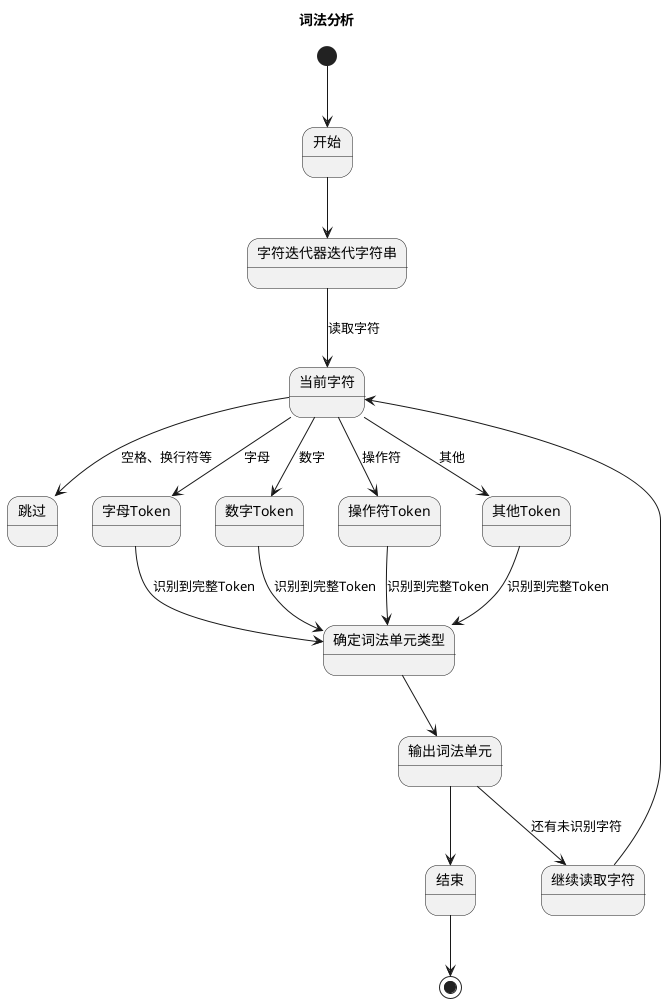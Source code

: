@startuml

TITLE 词法分析

state "开始" as Start
state "字符迭代器迭代字符串" as CharIterator
state "当前字符" as Character
state "跳过" as Skip
state "字母Token" as Letter
state "数字Token" as Digit
state "操作符Token" as Operator
state "其他Token" as Other
state "确定词法单元类型" as TokenTypeCheck
state "输出词法单元" as TokenOutput
state "继续读取字符" as ContinueRead
state "结束" as End

[*] --> Start
Start -->  CharIterator
CharIterator --> Character : 读取字符
Character --> Skip : 空格、换行符等
Character --> Letter : 字母
Character --> Digit : 数字
Character --> Operator : 操作符
Character --> Other : 其他
ContinueRead --> Character

Letter --> TokenTypeCheck : 识别到完整Token
Digit --> TokenTypeCheck : 识别到完整Token
Operator --> TokenTypeCheck : 识别到完整Token
Other --> TokenTypeCheck : 识别到完整Token

TokenTypeCheck --> TokenOutput
TokenOutput --> ContinueRead : 还有未识别字符
TokenOutput --> End
End --> [*]
@enduml

@startuml
TITLE 词法分析
start
: 开始;
:生成字符迭代器;
while (是否还有未识别的字符?) is (yes)
  :读取字符;
  if (是空格?) is (yes) then
    :跳过;
  elseif (字母或下划线) is (yes) then
    :进入标识符或关键字识别;
  elseif (数字) is (yes)  then
    :进入常量识别;
  elseif (操作符) is (yes)  then
    :进入操作符识别;
  else (其他)
    :其他Token;
  endif
'  switch (读取字符)
'  case (是空格)
'    :跳过;
'  case (字母或下划线)
'    :进入标识符或关键字识别;
'  case (数字)
'    :进入常量识别;
'  case (操作符)
'    :进入操作符识别;
'  case (其他)
'    :其他Token;
'  endswitch
  : 确定词法单元类型;
  : 输出词法单元;
endwhile
: 结束;
stop
@enduml

@startuml
state 判断其他Token {
  关键字: 输出到关键字Token
  其他: 输出到标识符Token
}

[*] -> START : 进入标识符识别
START -> IDN : 接受字母和下划线
START -> ERROR : 其他字符
IDN -> IDN : 接受字母、数字和下划线
IDN --> ERROR : 其他字符
ERROR --> 判断其他Token: 识别结束，输出Token
判断其他Token --> [*]: 结束
@enduml

@startuml
[*] --> S0: 开始
S0 --> S1 : 非'0'
S0 --> S3 : '0'
S1 --> S1 : 数字
S1 --> S10 : 'e' 或 'E'
S1 --> S8 : '.'
S1 --> End : 空白、界符或运算符
S1 --> ERROR : 其他
S2 --> S2 : '0'~'7'
S2 --> End : 空白、界符或运算符
S2 --> ERROR : 其他
S3 --> S2 : '0'~'7'
S3 --> S5 : 'x' 或 'X'
S3 --> S8 : '.' 小数点
S3 --> End : 空白、界符或运算符
S3 --> ERROR : 其他
S5 --> S6 : 数字 或 'a'~'f' 或 'A'~'F'
S5 --> ERROR : 其他
S6 --> S6 : 数字 或 'a'~'f' 或 'A'~'F'
S6 --> End : 空白、界符或运算符
S6 --> ERROR : 其他
S8 --> S9 : 数字
S8 --> ERROR : 其他
S9 --> S9 : 数字
S9 --> S10 : 'e' 或 'E'
S9 --> End : 空白、界符或运算符
S9 --> ERROR : 其他
S10 --> S11 : '+' 或 '-'
S10 --> S12 : 数字
S10 --> ERROR : 其他
S11 --> S12 : 数字
S11 --> ERROR : 其他
S12 --> S12 : 数字
S12 --> End : 空白、界符或运算符
S12 --> ERROR : 其他
End --> [*]: 结束
ERROR --> [*]: 结束
@enduml

@startuml
start
: 从字符迭代器读取字符;
if (字符是计算符吗？) is (yes) then
  :继续从字符迭代器读取字符;
  if (已经读取的两个字符属于运算符吗？) is (yes) then
    :将这两个字符看做运算符添加Token列表中;
  else (no)
    :迭代器回溯上一个字符;
    :将识别的单个字符添加到Token列表;
  endif
endif
: 结束识别;
stop
@enduml



@startmindmap
* Debian
** Ubuntu
*** Linux Mint
*** Kubuntu
*** Lubuntu
*** KDE Neon
** LMDE
** SolydXK
** SteamOS
** Raspbian with a very long name
*** <s>Raspmbc</s> => OSMC
*** <s>Raspyfi</s> => Volumio
@endmindmap
